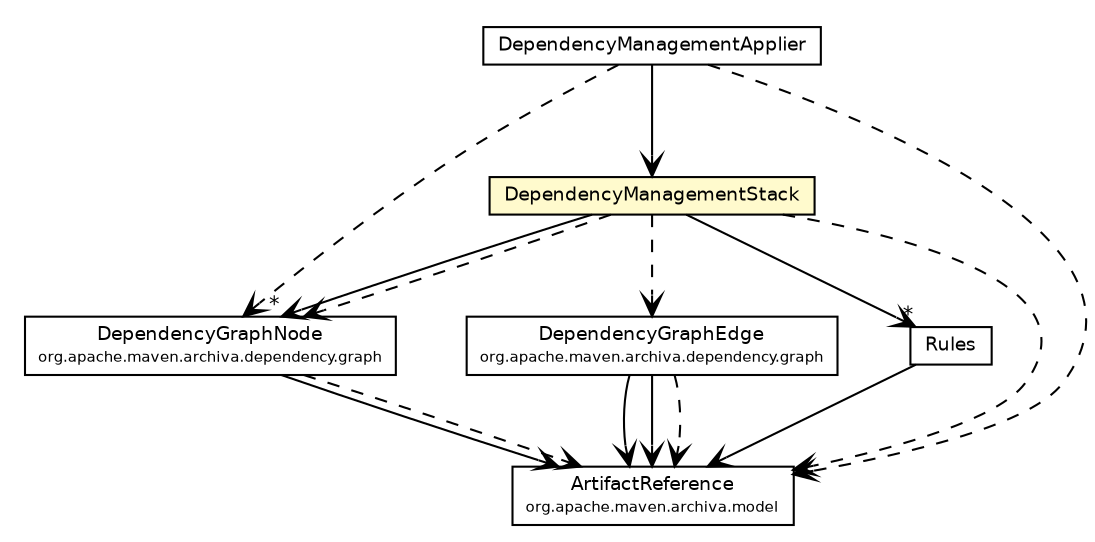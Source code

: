 #!/usr/local/bin/dot
#
# Class diagram 
# Generated by UmlGraph version 4.6 (http://www.spinellis.gr/sw/umlgraph)
#

digraph G {
	edge [fontname="Helvetica",fontsize=10,labelfontname="Helvetica",labelfontsize=10];
	node [fontname="Helvetica",fontsize=10,shape=plaintext];
	// org.apache.maven.archiva.dependency.graph.DependencyGraphNode
	c138479 [label=<<table border="0" cellborder="1" cellspacing="0" cellpadding="2" port="p" href="../DependencyGraphNode.html">
		<tr><td><table border="0" cellspacing="0" cellpadding="1">
			<tr><td> DependencyGraphNode </td></tr>
			<tr><td><font point-size="7.0"> org.apache.maven.archiva.dependency.graph </font></td></tr>
		</table></td></tr>
		</table>>, fontname="Helvetica", fontcolor="black", fontsize=9.0];
	// org.apache.maven.archiva.dependency.graph.DependencyGraphEdge
	c138481 [label=<<table border="0" cellborder="1" cellspacing="0" cellpadding="2" port="p" href="../DependencyGraphEdge.html">
		<tr><td><table border="0" cellspacing="0" cellpadding="1">
			<tr><td> DependencyGraphEdge </td></tr>
			<tr><td><font point-size="7.0"> org.apache.maven.archiva.dependency.graph </font></td></tr>
		</table></td></tr>
		</table>>, fontname="Helvetica", fontcolor="black", fontsize=9.0];
	// org.apache.maven.archiva.dependency.graph.tasks.DependencyManagementStack
	c138516 [label=<<table border="0" cellborder="1" cellspacing="0" cellpadding="2" port="p" bgcolor="lemonChiffon" href="./DependencyManagementStack.html">
		<tr><td><table border="0" cellspacing="0" cellpadding="1">
			<tr><td> DependencyManagementStack </td></tr>
		</table></td></tr>
		</table>>, fontname="Helvetica", fontcolor="black", fontsize=9.0];
	// org.apache.maven.archiva.dependency.graph.tasks.DependencyManagementStack.Rules
	c138517 [label=<<table border="0" cellborder="1" cellspacing="0" cellpadding="2" port="p" href="./DependencyManagementStack.Rules.html">
		<tr><td><table border="0" cellspacing="0" cellpadding="1">
			<tr><td> Rules </td></tr>
		</table></td></tr>
		</table>>, fontname="Helvetica", fontcolor="black", fontsize=9.0];
	// org.apache.maven.archiva.dependency.graph.tasks.DependencyManagementApplier
	c138518 [label=<<table border="0" cellborder="1" cellspacing="0" cellpadding="2" port="p" href="./DependencyManagementApplier.html">
		<tr><td><table border="0" cellspacing="0" cellpadding="1">
			<tr><td> DependencyManagementApplier </td></tr>
		</table></td></tr>
		</table>>, fontname="Helvetica", fontcolor="black", fontsize=9.0];
	// org.apache.maven.archiva.dependency.graph.DependencyGraphNode NAVASSOC org.apache.maven.archiva.model.ArtifactReference
	c138479:p -> c138594:p [taillabel="", label="", headlabel="", fontname="Helvetica", fontcolor="black", fontsize=10.0, color="black", arrowhead=open];
	// org.apache.maven.archiva.dependency.graph.DependencyGraphEdge NAVASSOC org.apache.maven.archiva.model.ArtifactReference
	c138481:p -> c138594:p [taillabel="", label="", headlabel="", fontname="Helvetica", fontcolor="black", fontsize=10.0, color="black", arrowhead=open];
	// org.apache.maven.archiva.dependency.graph.DependencyGraphEdge NAVASSOC org.apache.maven.archiva.model.ArtifactReference
	c138481:p -> c138594:p [taillabel="", label="", headlabel="", fontname="Helvetica", fontcolor="black", fontsize=10.0, color="black", arrowhead=open];
	// org.apache.maven.archiva.dependency.graph.tasks.DependencyManagementStack NAVASSOC org.apache.maven.archiva.dependency.graph.DependencyGraphNode
	c138516:p -> c138479:p [taillabel="", label="", headlabel="*", fontname="Helvetica", fontcolor="black", fontsize=10.0, color="black", arrowhead=open];
	// org.apache.maven.archiva.dependency.graph.tasks.DependencyManagementStack NAVASSOC org.apache.maven.archiva.dependency.graph.tasks.DependencyManagementStack.Rules
	c138516:p -> c138517:p [taillabel="", label="", headlabel="*", fontname="Helvetica", fontcolor="black", fontsize=10.0, color="black", arrowhead=open];
	// org.apache.maven.archiva.dependency.graph.tasks.DependencyManagementStack.Rules NAVASSOC org.apache.maven.archiva.model.ArtifactReference
	c138517:p -> c138594:p [taillabel="", label="", headlabel="", fontname="Helvetica", fontcolor="black", fontsize=10.0, color="black", arrowhead=open];
	// org.apache.maven.archiva.dependency.graph.tasks.DependencyManagementApplier NAVASSOC org.apache.maven.archiva.dependency.graph.tasks.DependencyManagementStack
	c138518:p -> c138516:p [taillabel="", label="", headlabel="", fontname="Helvetica", fontcolor="black", fontsize=10.0, color="black", arrowhead=open];
	// org.apache.maven.archiva.dependency.graph.DependencyGraphNode DEPEND org.apache.maven.archiva.model.ArtifactReference
	c138479:p -> c138594:p [taillabel="", label="", headlabel="", fontname="Helvetica", fontcolor="black", fontsize=10.0, color="black", arrowhead=open, style=dashed];
	// org.apache.maven.archiva.dependency.graph.DependencyGraphEdge DEPEND org.apache.maven.archiva.model.ArtifactReference
	c138481:p -> c138594:p [taillabel="", label="", headlabel="", fontname="Helvetica", fontcolor="black", fontsize=10.0, color="black", arrowhead=open, style=dashed];
	// org.apache.maven.archiva.dependency.graph.tasks.DependencyManagementStack DEPEND org.apache.maven.archiva.model.ArtifactReference
	c138516:p -> c138594:p [taillabel="", label="", headlabel="", fontname="Helvetica", fontcolor="black", fontsize=10.0, color="black", arrowhead=open, style=dashed];
	// org.apache.maven.archiva.dependency.graph.tasks.DependencyManagementStack DEPEND org.apache.maven.archiva.dependency.graph.DependencyGraphNode
	c138516:p -> c138479:p [taillabel="", label="", headlabel="", fontname="Helvetica", fontcolor="black", fontsize=10.0, color="black", arrowhead=open, style=dashed];
	// org.apache.maven.archiva.dependency.graph.tasks.DependencyManagementStack DEPEND org.apache.maven.archiva.dependency.graph.DependencyGraphEdge
	c138516:p -> c138481:p [taillabel="", label="", headlabel="", fontname="Helvetica", fontcolor="black", fontsize=10.0, color="black", arrowhead=open, style=dashed];
	// org.apache.maven.archiva.dependency.graph.tasks.DependencyManagementApplier DEPEND org.apache.maven.archiva.model.ArtifactReference
	c138518:p -> c138594:p [taillabel="", label="", headlabel="", fontname="Helvetica", fontcolor="black", fontsize=10.0, color="black", arrowhead=open, style=dashed];
	// org.apache.maven.archiva.dependency.graph.tasks.DependencyManagementApplier DEPEND org.apache.maven.archiva.dependency.graph.DependencyGraphNode
	c138518:p -> c138479:p [taillabel="", label="", headlabel="", fontname="Helvetica", fontcolor="black", fontsize=10.0, color="black", arrowhead=open, style=dashed];
	// org.apache.maven.archiva.model.ArtifactReference
	c138594 [label=<<table border="0" cellborder="1" cellspacing="0" cellpadding="2" port="p" href="http://java.sun.com/j2se/1.4.2/docs/api/org/apache/maven/archiva/model/ArtifactReference.html">
		<tr><td><table border="0" cellspacing="0" cellpadding="1">
			<tr><td> ArtifactReference </td></tr>
			<tr><td><font point-size="7.0"> org.apache.maven.archiva.model </font></td></tr>
		</table></td></tr>
		</table>>, fontname="Helvetica", fontcolor="black", fontsize=9.0];
}

